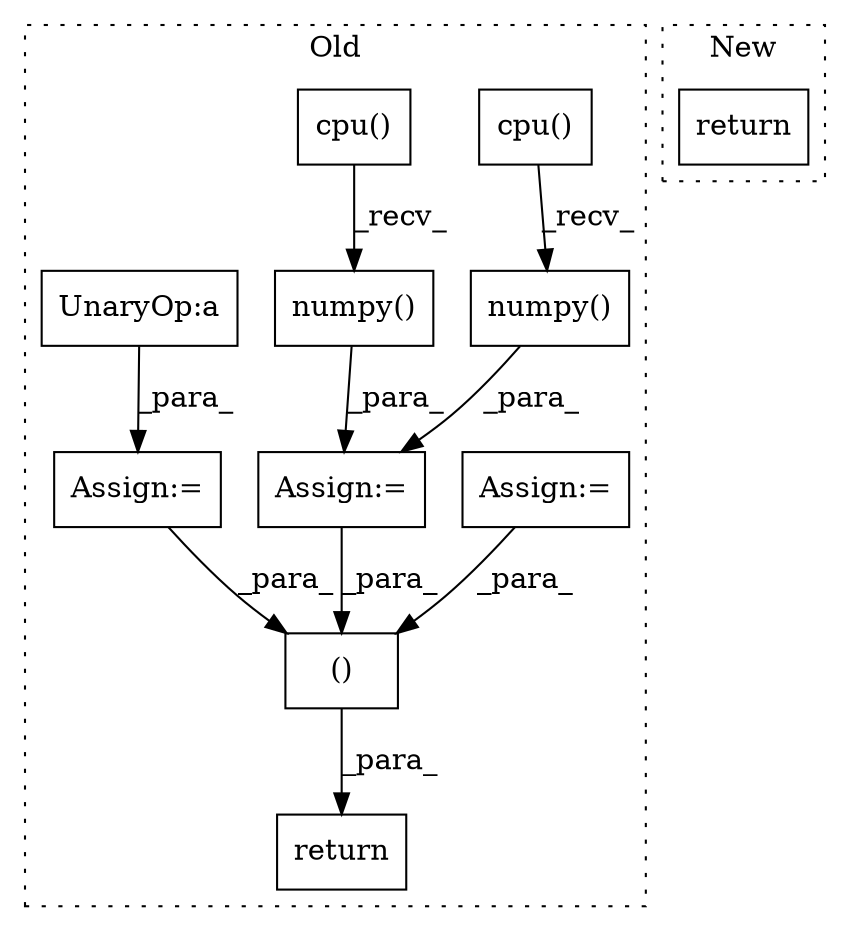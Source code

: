 digraph G {
subgraph cluster0 {
1 [label="cpu()" a="75" s="2810" l="10" shape="box"];
3 [label="numpy()" a="75" s="2810" l="18" shape="box"];
4 [label="Assign:=" a="68" s="2871" l="3" shape="box"];
5 [label="return" a="93" s="3374" l="7" shape="box"];
6 [label="Assign:=" a="68" s="2569" l="3" shape="box"];
7 [label="Assign:=" a="68" s="2912" l="3" shape="box"];
8 [label="()" a="54" s="3385" l="7" shape="box"];
9 [label="cpu()" a="75" s="2766" l="17" shape="box"];
10 [label="numpy()" a="75" s="2766" l="25" shape="box"];
11 [label="UnaryOp:a" a="61" s="2915" l="42" shape="box"];
label = "Old";
style="dotted";
}
subgraph cluster1 {
2 [label="return" a="93" s="1896" l="7" shape="box"];
label = "New";
style="dotted";
}
1 -> 3 [label="_recv_"];
3 -> 4 [label="_para_"];
4 -> 8 [label="_para_"];
6 -> 8 [label="_para_"];
7 -> 8 [label="_para_"];
8 -> 5 [label="_para_"];
9 -> 10 [label="_recv_"];
10 -> 4 [label="_para_"];
11 -> 7 [label="_para_"];
}